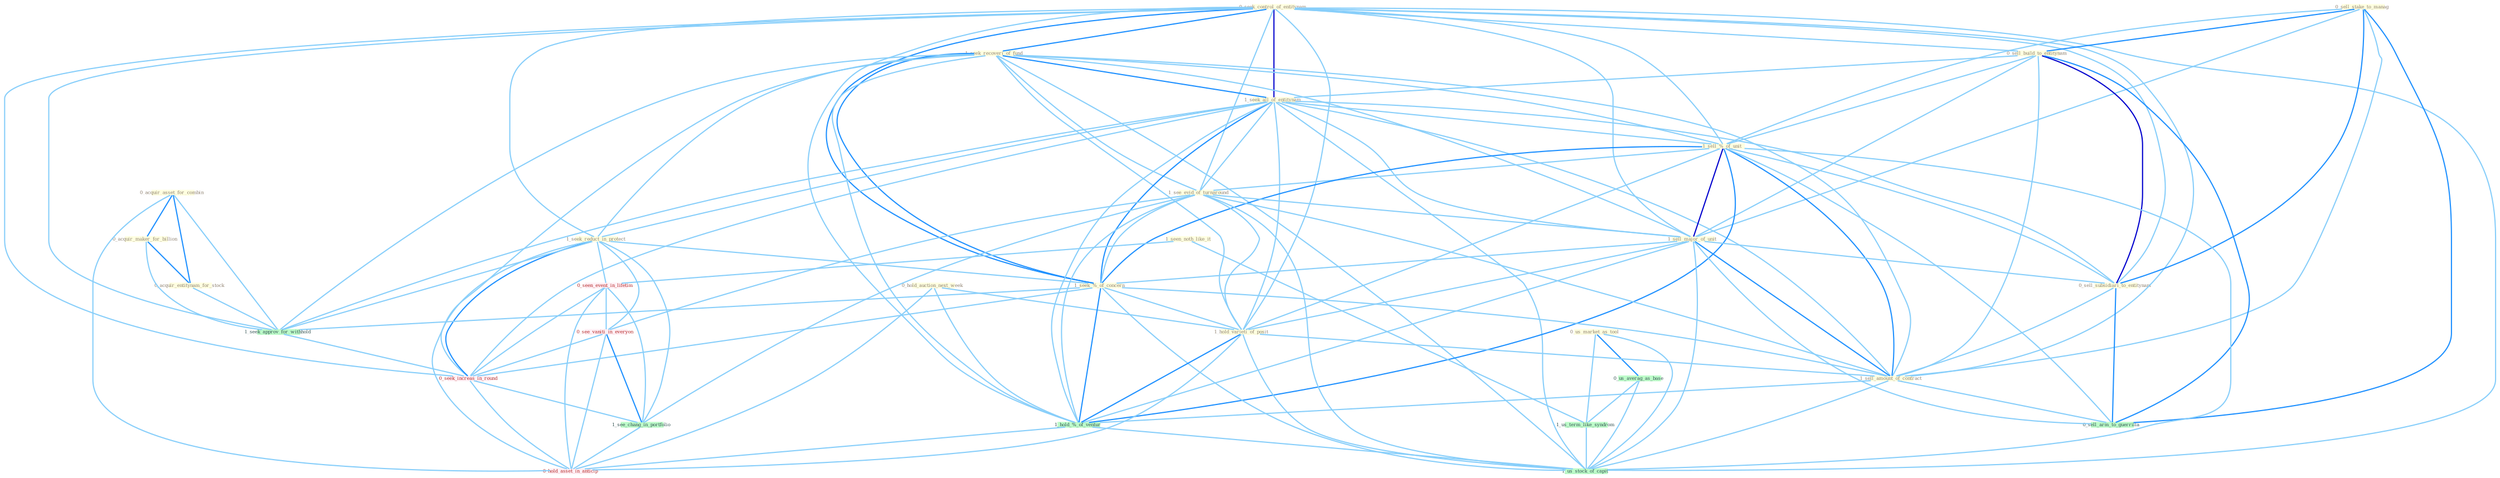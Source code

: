 Graph G{ 
    node
    [shape=polygon,style=filled,width=.5,height=.06,color="#BDFCC9",fixedsize=true,fontsize=4,
    fontcolor="#2f4f4f"];
    {node
    [color="#ffffe0", fontcolor="#8b7d6b"] "0_seek_control_of_entitynam " "0_sell_stake_to_manag " "0_sell_build_to_entitynam " "1_seek_recoveri_of_fund " "1_seek_all_of_entitynam " "0_acquir_asset_for_combin " "0_hold_auction_next_week " "1_sell_%_of_unit " "1_see_evid_of_turnaround " "0_acquir_maker_for_billion " "1_seek_reduct_in_protect " "0_us_market_as_tool " "0_acquir_entitynam_for_stock " "1_sell_major_of_unit " "1_seek_%_of_concern " "1_seen_noth_like_it " "0_sell_subsidiari_to_entitynam " "1_hold_varieti_of_posit " "1_sell_amount_of_contract "}
{node [color="#fff0f5", fontcolor="#b22222"] "0_seen_event_in_lifetim " "0_see_vaniti_in_everyon " "0_seek_increas_in_round " "0_hold_asset_in_anticip "}
edge [color="#B0E2FF"];

	"0_seek_control_of_entitynam " -- "0_sell_build_to_entitynam " [w="1", color="#87cefa" ];
	"0_seek_control_of_entitynam " -- "1_seek_recoveri_of_fund " [w="2", color="#1e90ff" , len=0.8];
	"0_seek_control_of_entitynam " -- "1_seek_all_of_entitynam " [w="3", color="#0000cd" , len=0.6];
	"0_seek_control_of_entitynam " -- "1_sell_%_of_unit " [w="1", color="#87cefa" ];
	"0_seek_control_of_entitynam " -- "1_see_evid_of_turnaround " [w="1", color="#87cefa" ];
	"0_seek_control_of_entitynam " -- "1_seek_reduct_in_protect " [w="1", color="#87cefa" ];
	"0_seek_control_of_entitynam " -- "1_sell_major_of_unit " [w="1", color="#87cefa" ];
	"0_seek_control_of_entitynam " -- "1_seek_%_of_concern " [w="2", color="#1e90ff" , len=0.8];
	"0_seek_control_of_entitynam " -- "0_sell_subsidiari_to_entitynam " [w="1", color="#87cefa" ];
	"0_seek_control_of_entitynam " -- "1_hold_varieti_of_posit " [w="1", color="#87cefa" ];
	"0_seek_control_of_entitynam " -- "1_sell_amount_of_contract " [w="1", color="#87cefa" ];
	"0_seek_control_of_entitynam " -- "1_seek_approv_for_withhold " [w="1", color="#87cefa" ];
	"0_seek_control_of_entitynam " -- "1_hold_%_of_ventur " [w="1", color="#87cefa" ];
	"0_seek_control_of_entitynam " -- "0_seek_increas_in_round " [w="1", color="#87cefa" ];
	"0_seek_control_of_entitynam " -- "1_us_stock_of_capit " [w="1", color="#87cefa" ];
	"0_sell_stake_to_manag " -- "0_sell_build_to_entitynam " [w="2", color="#1e90ff" , len=0.8];
	"0_sell_stake_to_manag " -- "1_sell_%_of_unit " [w="1", color="#87cefa" ];
	"0_sell_stake_to_manag " -- "1_sell_major_of_unit " [w="1", color="#87cefa" ];
	"0_sell_stake_to_manag " -- "0_sell_subsidiari_to_entitynam " [w="2", color="#1e90ff" , len=0.8];
	"0_sell_stake_to_manag " -- "1_sell_amount_of_contract " [w="1", color="#87cefa" ];
	"0_sell_stake_to_manag " -- "0_sell_arm_to_guerrilla " [w="2", color="#1e90ff" , len=0.8];
	"0_sell_build_to_entitynam " -- "1_seek_all_of_entitynam " [w="1", color="#87cefa" ];
	"0_sell_build_to_entitynam " -- "1_sell_%_of_unit " [w="1", color="#87cefa" ];
	"0_sell_build_to_entitynam " -- "1_sell_major_of_unit " [w="1", color="#87cefa" ];
	"0_sell_build_to_entitynam " -- "0_sell_subsidiari_to_entitynam " [w="3", color="#0000cd" , len=0.6];
	"0_sell_build_to_entitynam " -- "1_sell_amount_of_contract " [w="1", color="#87cefa" ];
	"0_sell_build_to_entitynam " -- "0_sell_arm_to_guerrilla " [w="2", color="#1e90ff" , len=0.8];
	"1_seek_recoveri_of_fund " -- "1_seek_all_of_entitynam " [w="2", color="#1e90ff" , len=0.8];
	"1_seek_recoveri_of_fund " -- "1_sell_%_of_unit " [w="1", color="#87cefa" ];
	"1_seek_recoveri_of_fund " -- "1_see_evid_of_turnaround " [w="1", color="#87cefa" ];
	"1_seek_recoveri_of_fund " -- "1_seek_reduct_in_protect " [w="1", color="#87cefa" ];
	"1_seek_recoveri_of_fund " -- "1_sell_major_of_unit " [w="1", color="#87cefa" ];
	"1_seek_recoveri_of_fund " -- "1_seek_%_of_concern " [w="2", color="#1e90ff" , len=0.8];
	"1_seek_recoveri_of_fund " -- "1_hold_varieti_of_posit " [w="1", color="#87cefa" ];
	"1_seek_recoveri_of_fund " -- "1_sell_amount_of_contract " [w="1", color="#87cefa" ];
	"1_seek_recoveri_of_fund " -- "1_seek_approv_for_withhold " [w="1", color="#87cefa" ];
	"1_seek_recoveri_of_fund " -- "1_hold_%_of_ventur " [w="1", color="#87cefa" ];
	"1_seek_recoveri_of_fund " -- "0_seek_increas_in_round " [w="1", color="#87cefa" ];
	"1_seek_recoveri_of_fund " -- "1_us_stock_of_capit " [w="1", color="#87cefa" ];
	"1_seek_all_of_entitynam " -- "1_sell_%_of_unit " [w="1", color="#87cefa" ];
	"1_seek_all_of_entitynam " -- "1_see_evid_of_turnaround " [w="1", color="#87cefa" ];
	"1_seek_all_of_entitynam " -- "1_seek_reduct_in_protect " [w="1", color="#87cefa" ];
	"1_seek_all_of_entitynam " -- "1_sell_major_of_unit " [w="1", color="#87cefa" ];
	"1_seek_all_of_entitynam " -- "1_seek_%_of_concern " [w="2", color="#1e90ff" , len=0.8];
	"1_seek_all_of_entitynam " -- "0_sell_subsidiari_to_entitynam " [w="1", color="#87cefa" ];
	"1_seek_all_of_entitynam " -- "1_hold_varieti_of_posit " [w="1", color="#87cefa" ];
	"1_seek_all_of_entitynam " -- "1_sell_amount_of_contract " [w="1", color="#87cefa" ];
	"1_seek_all_of_entitynam " -- "1_seek_approv_for_withhold " [w="1", color="#87cefa" ];
	"1_seek_all_of_entitynam " -- "1_hold_%_of_ventur " [w="1", color="#87cefa" ];
	"1_seek_all_of_entitynam " -- "0_seek_increas_in_round " [w="1", color="#87cefa" ];
	"1_seek_all_of_entitynam " -- "1_us_stock_of_capit " [w="1", color="#87cefa" ];
	"0_acquir_asset_for_combin " -- "0_acquir_maker_for_billion " [w="2", color="#1e90ff" , len=0.8];
	"0_acquir_asset_for_combin " -- "0_acquir_entitynam_for_stock " [w="2", color="#1e90ff" , len=0.8];
	"0_acquir_asset_for_combin " -- "1_seek_approv_for_withhold " [w="1", color="#87cefa" ];
	"0_acquir_asset_for_combin " -- "0_hold_asset_in_anticip " [w="1", color="#87cefa" ];
	"0_hold_auction_next_week " -- "1_hold_varieti_of_posit " [w="1", color="#87cefa" ];
	"0_hold_auction_next_week " -- "1_hold_%_of_ventur " [w="1", color="#87cefa" ];
	"0_hold_auction_next_week " -- "0_hold_asset_in_anticip " [w="1", color="#87cefa" ];
	"1_sell_%_of_unit " -- "1_see_evid_of_turnaround " [w="1", color="#87cefa" ];
	"1_sell_%_of_unit " -- "1_sell_major_of_unit " [w="3", color="#0000cd" , len=0.6];
	"1_sell_%_of_unit " -- "1_seek_%_of_concern " [w="2", color="#1e90ff" , len=0.8];
	"1_sell_%_of_unit " -- "0_sell_subsidiari_to_entitynam " [w="1", color="#87cefa" ];
	"1_sell_%_of_unit " -- "1_hold_varieti_of_posit " [w="1", color="#87cefa" ];
	"1_sell_%_of_unit " -- "1_sell_amount_of_contract " [w="2", color="#1e90ff" , len=0.8];
	"1_sell_%_of_unit " -- "1_hold_%_of_ventur " [w="2", color="#1e90ff" , len=0.8];
	"1_sell_%_of_unit " -- "0_sell_arm_to_guerrilla " [w="1", color="#87cefa" ];
	"1_sell_%_of_unit " -- "1_us_stock_of_capit " [w="1", color="#87cefa" ];
	"1_see_evid_of_turnaround " -- "1_sell_major_of_unit " [w="1", color="#87cefa" ];
	"1_see_evid_of_turnaround " -- "1_seek_%_of_concern " [w="1", color="#87cefa" ];
	"1_see_evid_of_turnaround " -- "1_hold_varieti_of_posit " [w="1", color="#87cefa" ];
	"1_see_evid_of_turnaround " -- "1_sell_amount_of_contract " [w="1", color="#87cefa" ];
	"1_see_evid_of_turnaround " -- "1_hold_%_of_ventur " [w="1", color="#87cefa" ];
	"1_see_evid_of_turnaround " -- "0_see_vaniti_in_everyon " [w="1", color="#87cefa" ];
	"1_see_evid_of_turnaround " -- "1_us_stock_of_capit " [w="1", color="#87cefa" ];
	"1_see_evid_of_turnaround " -- "1_see_chang_in_portfolio " [w="1", color="#87cefa" ];
	"0_acquir_maker_for_billion " -- "0_acquir_entitynam_for_stock " [w="2", color="#1e90ff" , len=0.8];
	"0_acquir_maker_for_billion " -- "1_seek_approv_for_withhold " [w="1", color="#87cefa" ];
	"1_seek_reduct_in_protect " -- "1_seek_%_of_concern " [w="1", color="#87cefa" ];
	"1_seek_reduct_in_protect " -- "0_seen_event_in_lifetim " [w="1", color="#87cefa" ];
	"1_seek_reduct_in_protect " -- "1_seek_approv_for_withhold " [w="1", color="#87cefa" ];
	"1_seek_reduct_in_protect " -- "0_see_vaniti_in_everyon " [w="1", color="#87cefa" ];
	"1_seek_reduct_in_protect " -- "0_seek_increas_in_round " [w="2", color="#1e90ff" , len=0.8];
	"1_seek_reduct_in_protect " -- "1_see_chang_in_portfolio " [w="1", color="#87cefa" ];
	"1_seek_reduct_in_protect " -- "0_hold_asset_in_anticip " [w="1", color="#87cefa" ];
	"0_us_market_as_tool " -- "0_us_averag_as_base " [w="2", color="#1e90ff" , len=0.8];
	"0_us_market_as_tool " -- "1_us_term_like_syndrom " [w="1", color="#87cefa" ];
	"0_us_market_as_tool " -- "1_us_stock_of_capit " [w="1", color="#87cefa" ];
	"0_acquir_entitynam_for_stock " -- "1_seek_approv_for_withhold " [w="1", color="#87cefa" ];
	"1_sell_major_of_unit " -- "1_seek_%_of_concern " [w="1", color="#87cefa" ];
	"1_sell_major_of_unit " -- "0_sell_subsidiari_to_entitynam " [w="1", color="#87cefa" ];
	"1_sell_major_of_unit " -- "1_hold_varieti_of_posit " [w="1", color="#87cefa" ];
	"1_sell_major_of_unit " -- "1_sell_amount_of_contract " [w="2", color="#1e90ff" , len=0.8];
	"1_sell_major_of_unit " -- "1_hold_%_of_ventur " [w="1", color="#87cefa" ];
	"1_sell_major_of_unit " -- "0_sell_arm_to_guerrilla " [w="1", color="#87cefa" ];
	"1_sell_major_of_unit " -- "1_us_stock_of_capit " [w="1", color="#87cefa" ];
	"1_seek_%_of_concern " -- "1_hold_varieti_of_posit " [w="1", color="#87cefa" ];
	"1_seek_%_of_concern " -- "1_sell_amount_of_contract " [w="1", color="#87cefa" ];
	"1_seek_%_of_concern " -- "1_seek_approv_for_withhold " [w="1", color="#87cefa" ];
	"1_seek_%_of_concern " -- "1_hold_%_of_ventur " [w="2", color="#1e90ff" , len=0.8];
	"1_seek_%_of_concern " -- "0_seek_increas_in_round " [w="1", color="#87cefa" ];
	"1_seek_%_of_concern " -- "1_us_stock_of_capit " [w="1", color="#87cefa" ];
	"1_seen_noth_like_it " -- "0_seen_event_in_lifetim " [w="1", color="#87cefa" ];
	"1_seen_noth_like_it " -- "1_us_term_like_syndrom " [w="1", color="#87cefa" ];
	"0_sell_subsidiari_to_entitynam " -- "1_sell_amount_of_contract " [w="1", color="#87cefa" ];
	"0_sell_subsidiari_to_entitynam " -- "0_sell_arm_to_guerrilla " [w="2", color="#1e90ff" , len=0.8];
	"1_hold_varieti_of_posit " -- "1_sell_amount_of_contract " [w="1", color="#87cefa" ];
	"1_hold_varieti_of_posit " -- "1_hold_%_of_ventur " [w="2", color="#1e90ff" , len=0.8];
	"1_hold_varieti_of_posit " -- "1_us_stock_of_capit " [w="1", color="#87cefa" ];
	"1_hold_varieti_of_posit " -- "0_hold_asset_in_anticip " [w="1", color="#87cefa" ];
	"1_sell_amount_of_contract " -- "1_hold_%_of_ventur " [w="1", color="#87cefa" ];
	"1_sell_amount_of_contract " -- "0_sell_arm_to_guerrilla " [w="1", color="#87cefa" ];
	"1_sell_amount_of_contract " -- "1_us_stock_of_capit " [w="1", color="#87cefa" ];
	"0_seen_event_in_lifetim " -- "0_see_vaniti_in_everyon " [w="1", color="#87cefa" ];
	"0_seen_event_in_lifetim " -- "0_seek_increas_in_round " [w="1", color="#87cefa" ];
	"0_seen_event_in_lifetim " -- "1_see_chang_in_portfolio " [w="1", color="#87cefa" ];
	"0_seen_event_in_lifetim " -- "0_hold_asset_in_anticip " [w="1", color="#87cefa" ];
	"0_us_averag_as_base " -- "1_us_term_like_syndrom " [w="1", color="#87cefa" ];
	"0_us_averag_as_base " -- "1_us_stock_of_capit " [w="1", color="#87cefa" ];
	"1_us_term_like_syndrom " -- "1_us_stock_of_capit " [w="1", color="#87cefa" ];
	"1_seek_approv_for_withhold " -- "0_seek_increas_in_round " [w="1", color="#87cefa" ];
	"1_hold_%_of_ventur " -- "1_us_stock_of_capit " [w="1", color="#87cefa" ];
	"1_hold_%_of_ventur " -- "0_hold_asset_in_anticip " [w="1", color="#87cefa" ];
	"0_see_vaniti_in_everyon " -- "0_seek_increas_in_round " [w="1", color="#87cefa" ];
	"0_see_vaniti_in_everyon " -- "1_see_chang_in_portfolio " [w="2", color="#1e90ff" , len=0.8];
	"0_see_vaniti_in_everyon " -- "0_hold_asset_in_anticip " [w="1", color="#87cefa" ];
	"0_seek_increas_in_round " -- "1_see_chang_in_portfolio " [w="1", color="#87cefa" ];
	"0_seek_increas_in_round " -- "0_hold_asset_in_anticip " [w="1", color="#87cefa" ];
	"1_see_chang_in_portfolio " -- "0_hold_asset_in_anticip " [w="1", color="#87cefa" ];
}